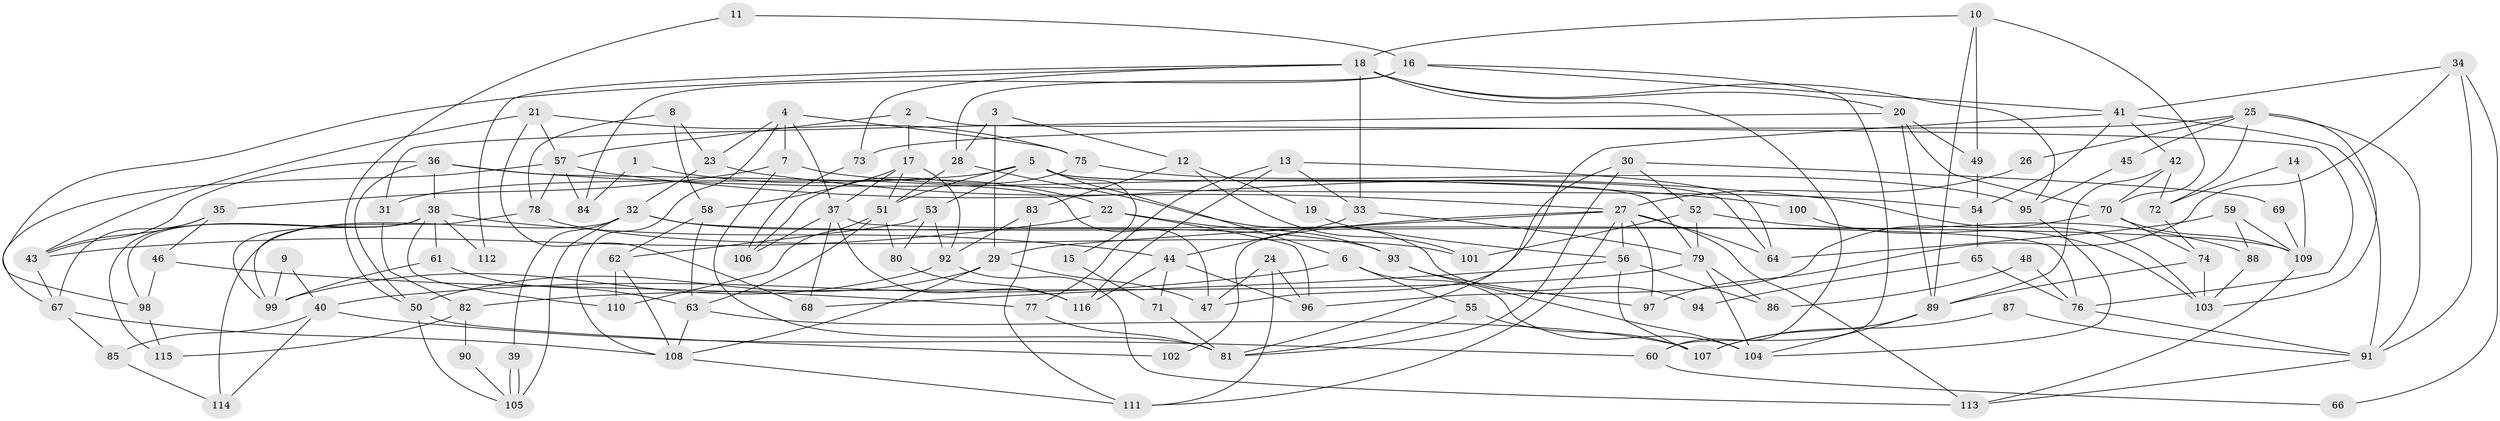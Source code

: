 // coarse degree distribution, {4: 0.2222222222222222, 5: 0.1111111111111111, 10: 0.024691358024691357, 12: 0.024691358024691357, 3: 0.2345679012345679, 2: 0.1728395061728395, 7: 0.06172839506172839, 11: 0.012345679012345678, 9: 0.037037037037037035, 6: 0.07407407407407407, 21: 0.012345679012345678, 8: 0.012345679012345678}
// Generated by graph-tools (version 1.1) at 2025/18/03/04/25 18:18:47]
// undirected, 116 vertices, 232 edges
graph export_dot {
graph [start="1"]
  node [color=gray90,style=filled];
  1;
  2;
  3;
  4;
  5;
  6;
  7;
  8;
  9;
  10;
  11;
  12;
  13;
  14;
  15;
  16;
  17;
  18;
  19;
  20;
  21;
  22;
  23;
  24;
  25;
  26;
  27;
  28;
  29;
  30;
  31;
  32;
  33;
  34;
  35;
  36;
  37;
  38;
  39;
  40;
  41;
  42;
  43;
  44;
  45;
  46;
  47;
  48;
  49;
  50;
  51;
  52;
  53;
  54;
  55;
  56;
  57;
  58;
  59;
  60;
  61;
  62;
  63;
  64;
  65;
  66;
  67;
  68;
  69;
  70;
  71;
  72;
  73;
  74;
  75;
  76;
  77;
  78;
  79;
  80;
  81;
  82;
  83;
  84;
  85;
  86;
  87;
  88;
  89;
  90;
  91;
  92;
  93;
  94;
  95;
  96;
  97;
  98;
  99;
  100;
  101;
  102;
  103;
  104;
  105;
  106;
  107;
  108;
  109;
  110;
  111;
  112;
  113;
  114;
  115;
  116;
  1 -- 22;
  1 -- 84;
  2 -- 17;
  2 -- 57;
  2 -- 76;
  3 -- 29;
  3 -- 28;
  3 -- 12;
  4 -- 108;
  4 -- 7;
  4 -- 23;
  4 -- 37;
  4 -- 75;
  5 -- 6;
  5 -- 64;
  5 -- 15;
  5 -- 31;
  5 -- 51;
  5 -- 53;
  5 -- 79;
  6 -- 55;
  6 -- 104;
  6 -- 40;
  7 -- 54;
  7 -- 81;
  7 -- 35;
  8 -- 78;
  8 -- 58;
  8 -- 23;
  9 -- 99;
  9 -- 40;
  10 -- 70;
  10 -- 89;
  10 -- 18;
  10 -- 49;
  11 -- 50;
  11 -- 16;
  12 -- 83;
  12 -- 19;
  12 -- 101;
  13 -- 33;
  13 -- 116;
  13 -- 64;
  13 -- 77;
  14 -- 109;
  14 -- 72;
  15 -- 71;
  16 -- 60;
  16 -- 41;
  16 -- 28;
  16 -- 84;
  17 -- 37;
  17 -- 58;
  17 -- 51;
  17 -- 92;
  18 -- 95;
  18 -- 20;
  18 -- 33;
  18 -- 60;
  18 -- 73;
  18 -- 98;
  18 -- 112;
  19 -- 56;
  20 -- 70;
  20 -- 31;
  20 -- 49;
  20 -- 89;
  21 -- 57;
  21 -- 68;
  21 -- 43;
  21 -- 75;
  22 -- 43;
  22 -- 96;
  22 -- 93;
  23 -- 27;
  23 -- 32;
  24 -- 47;
  24 -- 111;
  24 -- 96;
  25 -- 73;
  25 -- 91;
  25 -- 26;
  25 -- 45;
  25 -- 72;
  25 -- 103;
  26 -- 27;
  27 -- 113;
  27 -- 29;
  27 -- 56;
  27 -- 64;
  27 -- 97;
  27 -- 102;
  27 -- 111;
  28 -- 51;
  28 -- 94;
  29 -- 108;
  29 -- 47;
  29 -- 50;
  30 -- 81;
  30 -- 52;
  30 -- 47;
  30 -- 69;
  31 -- 82;
  32 -- 105;
  32 -- 39;
  32 -- 93;
  32 -- 109;
  32 -- 114;
  33 -- 79;
  33 -- 44;
  34 -- 97;
  34 -- 41;
  34 -- 66;
  34 -- 91;
  35 -- 43;
  35 -- 46;
  35 -- 67;
  36 -- 38;
  36 -- 47;
  36 -- 43;
  36 -- 50;
  36 -- 100;
  37 -- 76;
  37 -- 68;
  37 -- 106;
  37 -- 116;
  38 -- 61;
  38 -- 115;
  38 -- 44;
  38 -- 98;
  38 -- 99;
  38 -- 110;
  38 -- 112;
  39 -- 105;
  39 -- 105;
  40 -- 114;
  40 -- 60;
  40 -- 85;
  41 -- 91;
  41 -- 42;
  41 -- 54;
  41 -- 81;
  42 -- 70;
  42 -- 89;
  42 -- 72;
  43 -- 67;
  44 -- 71;
  44 -- 96;
  44 -- 116;
  45 -- 95;
  46 -- 98;
  46 -- 77;
  48 -- 76;
  48 -- 86;
  49 -- 54;
  50 -- 102;
  50 -- 105;
  51 -- 63;
  51 -- 80;
  51 -- 110;
  52 -- 79;
  52 -- 88;
  52 -- 101;
  53 -- 80;
  53 -- 62;
  53 -- 92;
  54 -- 65;
  55 -- 81;
  55 -- 107;
  56 -- 107;
  56 -- 68;
  56 -- 86;
  57 -- 78;
  57 -- 67;
  57 -- 84;
  57 -- 103;
  58 -- 62;
  58 -- 63;
  59 -- 109;
  59 -- 64;
  59 -- 88;
  60 -- 66;
  61 -- 99;
  61 -- 63;
  62 -- 110;
  62 -- 108;
  63 -- 108;
  63 -- 107;
  65 -- 76;
  65 -- 94;
  67 -- 85;
  67 -- 108;
  69 -- 109;
  70 -- 74;
  70 -- 96;
  70 -- 109;
  71 -- 81;
  72 -- 74;
  73 -- 106;
  74 -- 103;
  74 -- 89;
  75 -- 95;
  75 -- 106;
  76 -- 91;
  77 -- 81;
  78 -- 101;
  78 -- 99;
  79 -- 104;
  79 -- 82;
  79 -- 86;
  80 -- 116;
  82 -- 90;
  82 -- 115;
  83 -- 92;
  83 -- 111;
  85 -- 114;
  87 -- 91;
  87 -- 107;
  88 -- 103;
  89 -- 104;
  89 -- 107;
  90 -- 105;
  91 -- 113;
  92 -- 99;
  92 -- 113;
  93 -- 97;
  93 -- 104;
  95 -- 104;
  98 -- 115;
  100 -- 103;
  108 -- 111;
  109 -- 113;
}
